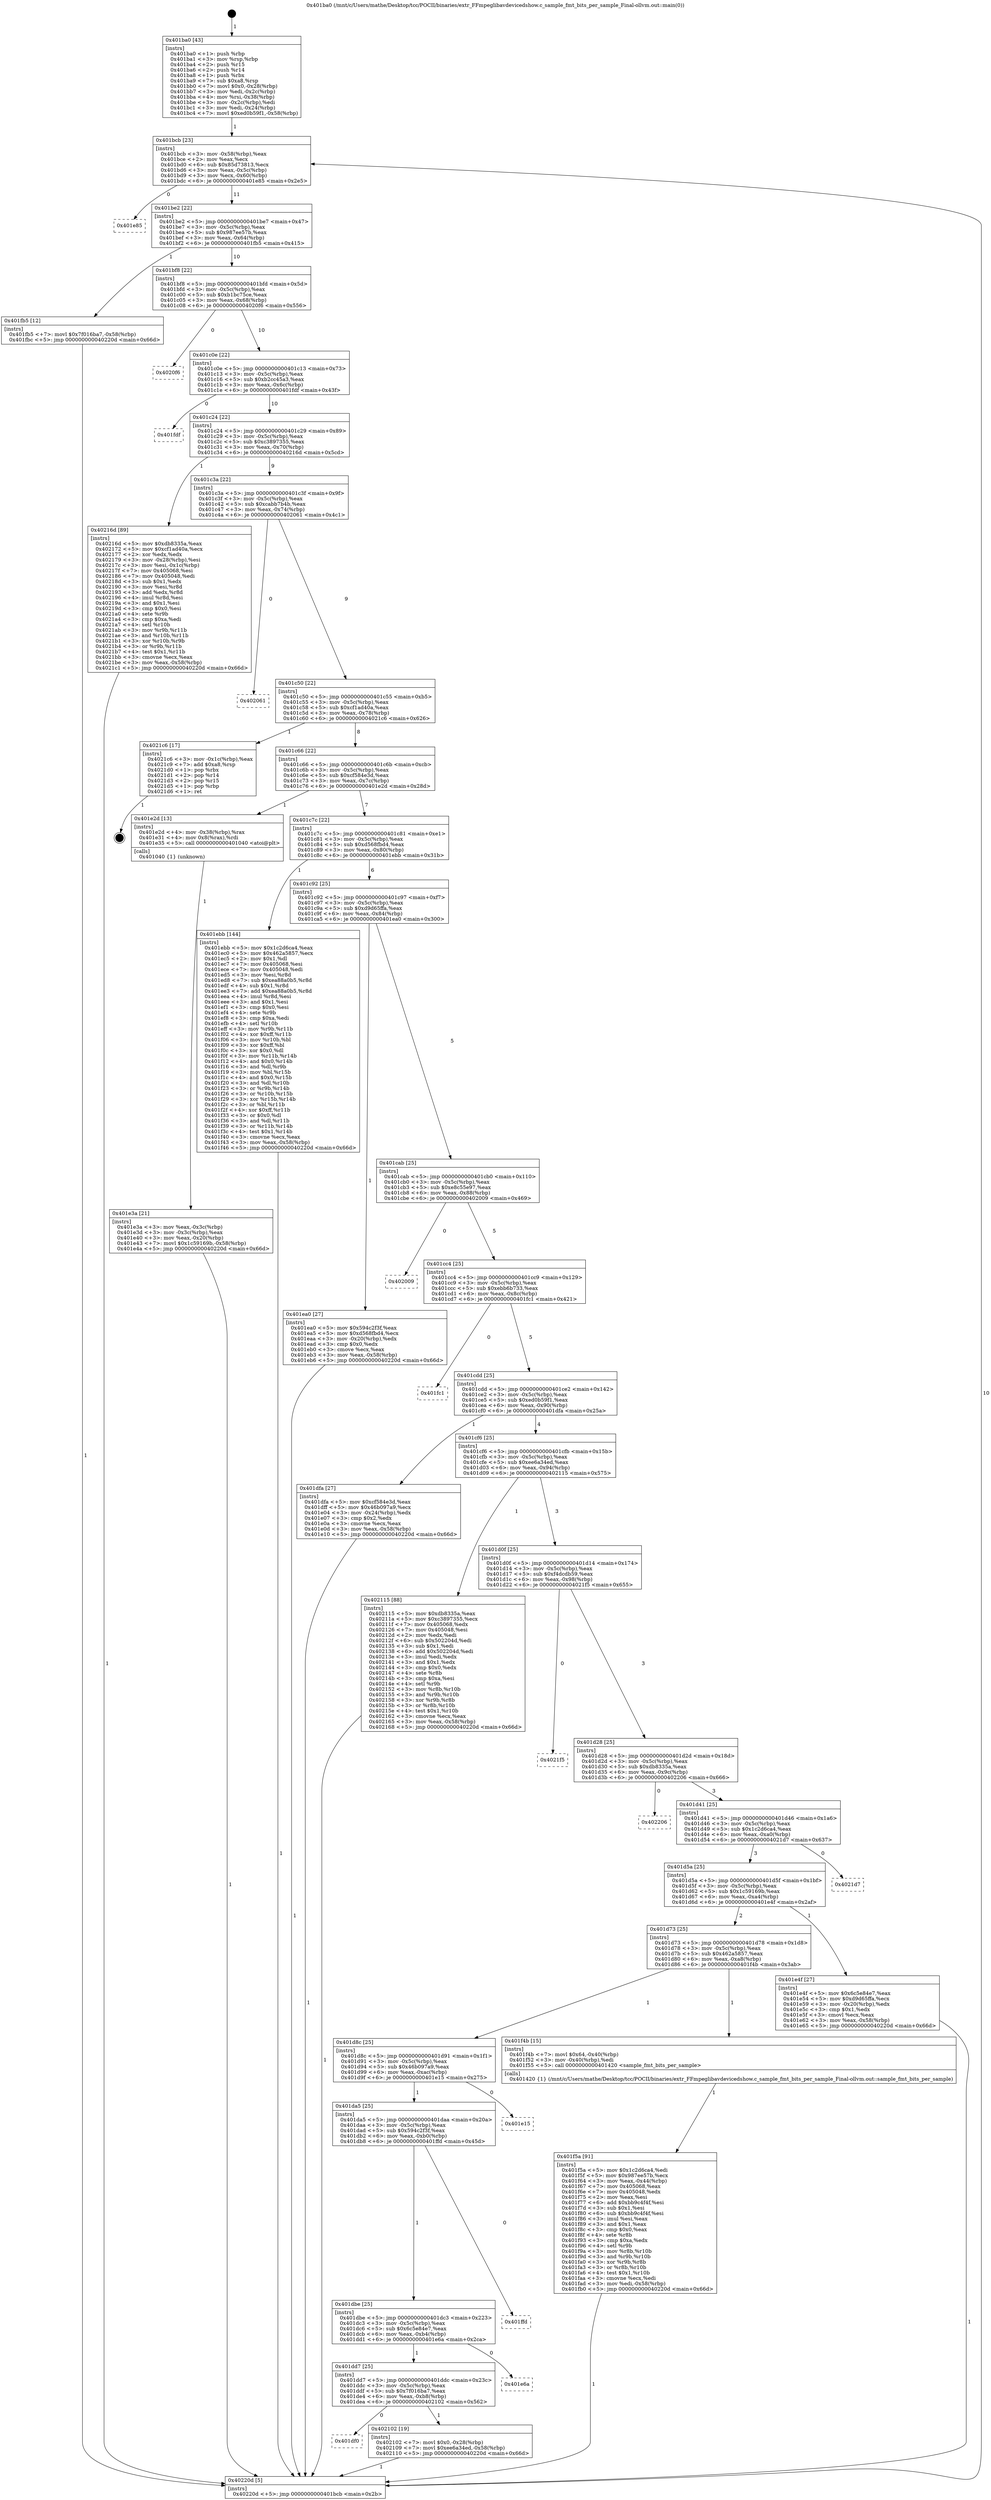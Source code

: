digraph "0x401ba0" {
  label = "0x401ba0 (/mnt/c/Users/mathe/Desktop/tcc/POCII/binaries/extr_FFmpeglibavdevicedshow.c_sample_fmt_bits_per_sample_Final-ollvm.out::main(0))"
  labelloc = "t"
  node[shape=record]

  Entry [label="",width=0.3,height=0.3,shape=circle,fillcolor=black,style=filled]
  "0x401bcb" [label="{
     0x401bcb [23]\l
     | [instrs]\l
     &nbsp;&nbsp;0x401bcb \<+3\>: mov -0x58(%rbp),%eax\l
     &nbsp;&nbsp;0x401bce \<+2\>: mov %eax,%ecx\l
     &nbsp;&nbsp;0x401bd0 \<+6\>: sub $0x85d73813,%ecx\l
     &nbsp;&nbsp;0x401bd6 \<+3\>: mov %eax,-0x5c(%rbp)\l
     &nbsp;&nbsp;0x401bd9 \<+3\>: mov %ecx,-0x60(%rbp)\l
     &nbsp;&nbsp;0x401bdc \<+6\>: je 0000000000401e85 \<main+0x2e5\>\l
  }"]
  "0x401e85" [label="{
     0x401e85\l
  }", style=dashed]
  "0x401be2" [label="{
     0x401be2 [22]\l
     | [instrs]\l
     &nbsp;&nbsp;0x401be2 \<+5\>: jmp 0000000000401be7 \<main+0x47\>\l
     &nbsp;&nbsp;0x401be7 \<+3\>: mov -0x5c(%rbp),%eax\l
     &nbsp;&nbsp;0x401bea \<+5\>: sub $0x987ee57b,%eax\l
     &nbsp;&nbsp;0x401bef \<+3\>: mov %eax,-0x64(%rbp)\l
     &nbsp;&nbsp;0x401bf2 \<+6\>: je 0000000000401fb5 \<main+0x415\>\l
  }"]
  Exit [label="",width=0.3,height=0.3,shape=circle,fillcolor=black,style=filled,peripheries=2]
  "0x401fb5" [label="{
     0x401fb5 [12]\l
     | [instrs]\l
     &nbsp;&nbsp;0x401fb5 \<+7\>: movl $0x7f016ba7,-0x58(%rbp)\l
     &nbsp;&nbsp;0x401fbc \<+5\>: jmp 000000000040220d \<main+0x66d\>\l
  }"]
  "0x401bf8" [label="{
     0x401bf8 [22]\l
     | [instrs]\l
     &nbsp;&nbsp;0x401bf8 \<+5\>: jmp 0000000000401bfd \<main+0x5d\>\l
     &nbsp;&nbsp;0x401bfd \<+3\>: mov -0x5c(%rbp),%eax\l
     &nbsp;&nbsp;0x401c00 \<+5\>: sub $0xb1bc75ce,%eax\l
     &nbsp;&nbsp;0x401c05 \<+3\>: mov %eax,-0x68(%rbp)\l
     &nbsp;&nbsp;0x401c08 \<+6\>: je 00000000004020f6 \<main+0x556\>\l
  }"]
  "0x401df0" [label="{
     0x401df0\l
  }", style=dashed]
  "0x4020f6" [label="{
     0x4020f6\l
  }", style=dashed]
  "0x401c0e" [label="{
     0x401c0e [22]\l
     | [instrs]\l
     &nbsp;&nbsp;0x401c0e \<+5\>: jmp 0000000000401c13 \<main+0x73\>\l
     &nbsp;&nbsp;0x401c13 \<+3\>: mov -0x5c(%rbp),%eax\l
     &nbsp;&nbsp;0x401c16 \<+5\>: sub $0xb2cc45a3,%eax\l
     &nbsp;&nbsp;0x401c1b \<+3\>: mov %eax,-0x6c(%rbp)\l
     &nbsp;&nbsp;0x401c1e \<+6\>: je 0000000000401fdf \<main+0x43f\>\l
  }"]
  "0x402102" [label="{
     0x402102 [19]\l
     | [instrs]\l
     &nbsp;&nbsp;0x402102 \<+7\>: movl $0x0,-0x28(%rbp)\l
     &nbsp;&nbsp;0x402109 \<+7\>: movl $0xee6a34ed,-0x58(%rbp)\l
     &nbsp;&nbsp;0x402110 \<+5\>: jmp 000000000040220d \<main+0x66d\>\l
  }"]
  "0x401fdf" [label="{
     0x401fdf\l
  }", style=dashed]
  "0x401c24" [label="{
     0x401c24 [22]\l
     | [instrs]\l
     &nbsp;&nbsp;0x401c24 \<+5\>: jmp 0000000000401c29 \<main+0x89\>\l
     &nbsp;&nbsp;0x401c29 \<+3\>: mov -0x5c(%rbp),%eax\l
     &nbsp;&nbsp;0x401c2c \<+5\>: sub $0xc3897355,%eax\l
     &nbsp;&nbsp;0x401c31 \<+3\>: mov %eax,-0x70(%rbp)\l
     &nbsp;&nbsp;0x401c34 \<+6\>: je 000000000040216d \<main+0x5cd\>\l
  }"]
  "0x401dd7" [label="{
     0x401dd7 [25]\l
     | [instrs]\l
     &nbsp;&nbsp;0x401dd7 \<+5\>: jmp 0000000000401ddc \<main+0x23c\>\l
     &nbsp;&nbsp;0x401ddc \<+3\>: mov -0x5c(%rbp),%eax\l
     &nbsp;&nbsp;0x401ddf \<+5\>: sub $0x7f016ba7,%eax\l
     &nbsp;&nbsp;0x401de4 \<+6\>: mov %eax,-0xb8(%rbp)\l
     &nbsp;&nbsp;0x401dea \<+6\>: je 0000000000402102 \<main+0x562\>\l
  }"]
  "0x40216d" [label="{
     0x40216d [89]\l
     | [instrs]\l
     &nbsp;&nbsp;0x40216d \<+5\>: mov $0xdb8335a,%eax\l
     &nbsp;&nbsp;0x402172 \<+5\>: mov $0xcf1ad40a,%ecx\l
     &nbsp;&nbsp;0x402177 \<+2\>: xor %edx,%edx\l
     &nbsp;&nbsp;0x402179 \<+3\>: mov -0x28(%rbp),%esi\l
     &nbsp;&nbsp;0x40217c \<+3\>: mov %esi,-0x1c(%rbp)\l
     &nbsp;&nbsp;0x40217f \<+7\>: mov 0x405068,%esi\l
     &nbsp;&nbsp;0x402186 \<+7\>: mov 0x405048,%edi\l
     &nbsp;&nbsp;0x40218d \<+3\>: sub $0x1,%edx\l
     &nbsp;&nbsp;0x402190 \<+3\>: mov %esi,%r8d\l
     &nbsp;&nbsp;0x402193 \<+3\>: add %edx,%r8d\l
     &nbsp;&nbsp;0x402196 \<+4\>: imul %r8d,%esi\l
     &nbsp;&nbsp;0x40219a \<+3\>: and $0x1,%esi\l
     &nbsp;&nbsp;0x40219d \<+3\>: cmp $0x0,%esi\l
     &nbsp;&nbsp;0x4021a0 \<+4\>: sete %r9b\l
     &nbsp;&nbsp;0x4021a4 \<+3\>: cmp $0xa,%edi\l
     &nbsp;&nbsp;0x4021a7 \<+4\>: setl %r10b\l
     &nbsp;&nbsp;0x4021ab \<+3\>: mov %r9b,%r11b\l
     &nbsp;&nbsp;0x4021ae \<+3\>: and %r10b,%r11b\l
     &nbsp;&nbsp;0x4021b1 \<+3\>: xor %r10b,%r9b\l
     &nbsp;&nbsp;0x4021b4 \<+3\>: or %r9b,%r11b\l
     &nbsp;&nbsp;0x4021b7 \<+4\>: test $0x1,%r11b\l
     &nbsp;&nbsp;0x4021bb \<+3\>: cmovne %ecx,%eax\l
     &nbsp;&nbsp;0x4021be \<+3\>: mov %eax,-0x58(%rbp)\l
     &nbsp;&nbsp;0x4021c1 \<+5\>: jmp 000000000040220d \<main+0x66d\>\l
  }"]
  "0x401c3a" [label="{
     0x401c3a [22]\l
     | [instrs]\l
     &nbsp;&nbsp;0x401c3a \<+5\>: jmp 0000000000401c3f \<main+0x9f\>\l
     &nbsp;&nbsp;0x401c3f \<+3\>: mov -0x5c(%rbp),%eax\l
     &nbsp;&nbsp;0x401c42 \<+5\>: sub $0xcabb7b4b,%eax\l
     &nbsp;&nbsp;0x401c47 \<+3\>: mov %eax,-0x74(%rbp)\l
     &nbsp;&nbsp;0x401c4a \<+6\>: je 0000000000402061 \<main+0x4c1\>\l
  }"]
  "0x401e6a" [label="{
     0x401e6a\l
  }", style=dashed]
  "0x402061" [label="{
     0x402061\l
  }", style=dashed]
  "0x401c50" [label="{
     0x401c50 [22]\l
     | [instrs]\l
     &nbsp;&nbsp;0x401c50 \<+5\>: jmp 0000000000401c55 \<main+0xb5\>\l
     &nbsp;&nbsp;0x401c55 \<+3\>: mov -0x5c(%rbp),%eax\l
     &nbsp;&nbsp;0x401c58 \<+5\>: sub $0xcf1ad40a,%eax\l
     &nbsp;&nbsp;0x401c5d \<+3\>: mov %eax,-0x78(%rbp)\l
     &nbsp;&nbsp;0x401c60 \<+6\>: je 00000000004021c6 \<main+0x626\>\l
  }"]
  "0x401dbe" [label="{
     0x401dbe [25]\l
     | [instrs]\l
     &nbsp;&nbsp;0x401dbe \<+5\>: jmp 0000000000401dc3 \<main+0x223\>\l
     &nbsp;&nbsp;0x401dc3 \<+3\>: mov -0x5c(%rbp),%eax\l
     &nbsp;&nbsp;0x401dc6 \<+5\>: sub $0x6c5e84e7,%eax\l
     &nbsp;&nbsp;0x401dcb \<+6\>: mov %eax,-0xb4(%rbp)\l
     &nbsp;&nbsp;0x401dd1 \<+6\>: je 0000000000401e6a \<main+0x2ca\>\l
  }"]
  "0x4021c6" [label="{
     0x4021c6 [17]\l
     | [instrs]\l
     &nbsp;&nbsp;0x4021c6 \<+3\>: mov -0x1c(%rbp),%eax\l
     &nbsp;&nbsp;0x4021c9 \<+7\>: add $0xa8,%rsp\l
     &nbsp;&nbsp;0x4021d0 \<+1\>: pop %rbx\l
     &nbsp;&nbsp;0x4021d1 \<+2\>: pop %r14\l
     &nbsp;&nbsp;0x4021d3 \<+2\>: pop %r15\l
     &nbsp;&nbsp;0x4021d5 \<+1\>: pop %rbp\l
     &nbsp;&nbsp;0x4021d6 \<+1\>: ret\l
  }"]
  "0x401c66" [label="{
     0x401c66 [22]\l
     | [instrs]\l
     &nbsp;&nbsp;0x401c66 \<+5\>: jmp 0000000000401c6b \<main+0xcb\>\l
     &nbsp;&nbsp;0x401c6b \<+3\>: mov -0x5c(%rbp),%eax\l
     &nbsp;&nbsp;0x401c6e \<+5\>: sub $0xcf584e3d,%eax\l
     &nbsp;&nbsp;0x401c73 \<+3\>: mov %eax,-0x7c(%rbp)\l
     &nbsp;&nbsp;0x401c76 \<+6\>: je 0000000000401e2d \<main+0x28d\>\l
  }"]
  "0x401ffd" [label="{
     0x401ffd\l
  }", style=dashed]
  "0x401e2d" [label="{
     0x401e2d [13]\l
     | [instrs]\l
     &nbsp;&nbsp;0x401e2d \<+4\>: mov -0x38(%rbp),%rax\l
     &nbsp;&nbsp;0x401e31 \<+4\>: mov 0x8(%rax),%rdi\l
     &nbsp;&nbsp;0x401e35 \<+5\>: call 0000000000401040 \<atoi@plt\>\l
     | [calls]\l
     &nbsp;&nbsp;0x401040 \{1\} (unknown)\l
  }"]
  "0x401c7c" [label="{
     0x401c7c [22]\l
     | [instrs]\l
     &nbsp;&nbsp;0x401c7c \<+5\>: jmp 0000000000401c81 \<main+0xe1\>\l
     &nbsp;&nbsp;0x401c81 \<+3\>: mov -0x5c(%rbp),%eax\l
     &nbsp;&nbsp;0x401c84 \<+5\>: sub $0xd568fbd4,%eax\l
     &nbsp;&nbsp;0x401c89 \<+3\>: mov %eax,-0x80(%rbp)\l
     &nbsp;&nbsp;0x401c8c \<+6\>: je 0000000000401ebb \<main+0x31b\>\l
  }"]
  "0x401da5" [label="{
     0x401da5 [25]\l
     | [instrs]\l
     &nbsp;&nbsp;0x401da5 \<+5\>: jmp 0000000000401daa \<main+0x20a\>\l
     &nbsp;&nbsp;0x401daa \<+3\>: mov -0x5c(%rbp),%eax\l
     &nbsp;&nbsp;0x401dad \<+5\>: sub $0x594c2f3f,%eax\l
     &nbsp;&nbsp;0x401db2 \<+6\>: mov %eax,-0xb0(%rbp)\l
     &nbsp;&nbsp;0x401db8 \<+6\>: je 0000000000401ffd \<main+0x45d\>\l
  }"]
  "0x401ebb" [label="{
     0x401ebb [144]\l
     | [instrs]\l
     &nbsp;&nbsp;0x401ebb \<+5\>: mov $0x1c2d6ca4,%eax\l
     &nbsp;&nbsp;0x401ec0 \<+5\>: mov $0x462a5857,%ecx\l
     &nbsp;&nbsp;0x401ec5 \<+2\>: mov $0x1,%dl\l
     &nbsp;&nbsp;0x401ec7 \<+7\>: mov 0x405068,%esi\l
     &nbsp;&nbsp;0x401ece \<+7\>: mov 0x405048,%edi\l
     &nbsp;&nbsp;0x401ed5 \<+3\>: mov %esi,%r8d\l
     &nbsp;&nbsp;0x401ed8 \<+7\>: sub $0xea88a0b5,%r8d\l
     &nbsp;&nbsp;0x401edf \<+4\>: sub $0x1,%r8d\l
     &nbsp;&nbsp;0x401ee3 \<+7\>: add $0xea88a0b5,%r8d\l
     &nbsp;&nbsp;0x401eea \<+4\>: imul %r8d,%esi\l
     &nbsp;&nbsp;0x401eee \<+3\>: and $0x1,%esi\l
     &nbsp;&nbsp;0x401ef1 \<+3\>: cmp $0x0,%esi\l
     &nbsp;&nbsp;0x401ef4 \<+4\>: sete %r9b\l
     &nbsp;&nbsp;0x401ef8 \<+3\>: cmp $0xa,%edi\l
     &nbsp;&nbsp;0x401efb \<+4\>: setl %r10b\l
     &nbsp;&nbsp;0x401eff \<+3\>: mov %r9b,%r11b\l
     &nbsp;&nbsp;0x401f02 \<+4\>: xor $0xff,%r11b\l
     &nbsp;&nbsp;0x401f06 \<+3\>: mov %r10b,%bl\l
     &nbsp;&nbsp;0x401f09 \<+3\>: xor $0xff,%bl\l
     &nbsp;&nbsp;0x401f0c \<+3\>: xor $0x0,%dl\l
     &nbsp;&nbsp;0x401f0f \<+3\>: mov %r11b,%r14b\l
     &nbsp;&nbsp;0x401f12 \<+4\>: and $0x0,%r14b\l
     &nbsp;&nbsp;0x401f16 \<+3\>: and %dl,%r9b\l
     &nbsp;&nbsp;0x401f19 \<+3\>: mov %bl,%r15b\l
     &nbsp;&nbsp;0x401f1c \<+4\>: and $0x0,%r15b\l
     &nbsp;&nbsp;0x401f20 \<+3\>: and %dl,%r10b\l
     &nbsp;&nbsp;0x401f23 \<+3\>: or %r9b,%r14b\l
     &nbsp;&nbsp;0x401f26 \<+3\>: or %r10b,%r15b\l
     &nbsp;&nbsp;0x401f29 \<+3\>: xor %r15b,%r14b\l
     &nbsp;&nbsp;0x401f2c \<+3\>: or %bl,%r11b\l
     &nbsp;&nbsp;0x401f2f \<+4\>: xor $0xff,%r11b\l
     &nbsp;&nbsp;0x401f33 \<+3\>: or $0x0,%dl\l
     &nbsp;&nbsp;0x401f36 \<+3\>: and %dl,%r11b\l
     &nbsp;&nbsp;0x401f39 \<+3\>: or %r11b,%r14b\l
     &nbsp;&nbsp;0x401f3c \<+4\>: test $0x1,%r14b\l
     &nbsp;&nbsp;0x401f40 \<+3\>: cmovne %ecx,%eax\l
     &nbsp;&nbsp;0x401f43 \<+3\>: mov %eax,-0x58(%rbp)\l
     &nbsp;&nbsp;0x401f46 \<+5\>: jmp 000000000040220d \<main+0x66d\>\l
  }"]
  "0x401c92" [label="{
     0x401c92 [25]\l
     | [instrs]\l
     &nbsp;&nbsp;0x401c92 \<+5\>: jmp 0000000000401c97 \<main+0xf7\>\l
     &nbsp;&nbsp;0x401c97 \<+3\>: mov -0x5c(%rbp),%eax\l
     &nbsp;&nbsp;0x401c9a \<+5\>: sub $0xd9d65ffa,%eax\l
     &nbsp;&nbsp;0x401c9f \<+6\>: mov %eax,-0x84(%rbp)\l
     &nbsp;&nbsp;0x401ca5 \<+6\>: je 0000000000401ea0 \<main+0x300\>\l
  }"]
  "0x401e15" [label="{
     0x401e15\l
  }", style=dashed]
  "0x401ea0" [label="{
     0x401ea0 [27]\l
     | [instrs]\l
     &nbsp;&nbsp;0x401ea0 \<+5\>: mov $0x594c2f3f,%eax\l
     &nbsp;&nbsp;0x401ea5 \<+5\>: mov $0xd568fbd4,%ecx\l
     &nbsp;&nbsp;0x401eaa \<+3\>: mov -0x20(%rbp),%edx\l
     &nbsp;&nbsp;0x401ead \<+3\>: cmp $0x0,%edx\l
     &nbsp;&nbsp;0x401eb0 \<+3\>: cmove %ecx,%eax\l
     &nbsp;&nbsp;0x401eb3 \<+3\>: mov %eax,-0x58(%rbp)\l
     &nbsp;&nbsp;0x401eb6 \<+5\>: jmp 000000000040220d \<main+0x66d\>\l
  }"]
  "0x401cab" [label="{
     0x401cab [25]\l
     | [instrs]\l
     &nbsp;&nbsp;0x401cab \<+5\>: jmp 0000000000401cb0 \<main+0x110\>\l
     &nbsp;&nbsp;0x401cb0 \<+3\>: mov -0x5c(%rbp),%eax\l
     &nbsp;&nbsp;0x401cb3 \<+5\>: sub $0xe8c55e97,%eax\l
     &nbsp;&nbsp;0x401cb8 \<+6\>: mov %eax,-0x88(%rbp)\l
     &nbsp;&nbsp;0x401cbe \<+6\>: je 0000000000402009 \<main+0x469\>\l
  }"]
  "0x401f5a" [label="{
     0x401f5a [91]\l
     | [instrs]\l
     &nbsp;&nbsp;0x401f5a \<+5\>: mov $0x1c2d6ca4,%edi\l
     &nbsp;&nbsp;0x401f5f \<+5\>: mov $0x987ee57b,%ecx\l
     &nbsp;&nbsp;0x401f64 \<+3\>: mov %eax,-0x44(%rbp)\l
     &nbsp;&nbsp;0x401f67 \<+7\>: mov 0x405068,%eax\l
     &nbsp;&nbsp;0x401f6e \<+7\>: mov 0x405048,%edx\l
     &nbsp;&nbsp;0x401f75 \<+2\>: mov %eax,%esi\l
     &nbsp;&nbsp;0x401f77 \<+6\>: add $0xbb9c4f4f,%esi\l
     &nbsp;&nbsp;0x401f7d \<+3\>: sub $0x1,%esi\l
     &nbsp;&nbsp;0x401f80 \<+6\>: sub $0xbb9c4f4f,%esi\l
     &nbsp;&nbsp;0x401f86 \<+3\>: imul %esi,%eax\l
     &nbsp;&nbsp;0x401f89 \<+3\>: and $0x1,%eax\l
     &nbsp;&nbsp;0x401f8c \<+3\>: cmp $0x0,%eax\l
     &nbsp;&nbsp;0x401f8f \<+4\>: sete %r8b\l
     &nbsp;&nbsp;0x401f93 \<+3\>: cmp $0xa,%edx\l
     &nbsp;&nbsp;0x401f96 \<+4\>: setl %r9b\l
     &nbsp;&nbsp;0x401f9a \<+3\>: mov %r8b,%r10b\l
     &nbsp;&nbsp;0x401f9d \<+3\>: and %r9b,%r10b\l
     &nbsp;&nbsp;0x401fa0 \<+3\>: xor %r9b,%r8b\l
     &nbsp;&nbsp;0x401fa3 \<+3\>: or %r8b,%r10b\l
     &nbsp;&nbsp;0x401fa6 \<+4\>: test $0x1,%r10b\l
     &nbsp;&nbsp;0x401faa \<+3\>: cmovne %ecx,%edi\l
     &nbsp;&nbsp;0x401fad \<+3\>: mov %edi,-0x58(%rbp)\l
     &nbsp;&nbsp;0x401fb0 \<+5\>: jmp 000000000040220d \<main+0x66d\>\l
  }"]
  "0x402009" [label="{
     0x402009\l
  }", style=dashed]
  "0x401cc4" [label="{
     0x401cc4 [25]\l
     | [instrs]\l
     &nbsp;&nbsp;0x401cc4 \<+5\>: jmp 0000000000401cc9 \<main+0x129\>\l
     &nbsp;&nbsp;0x401cc9 \<+3\>: mov -0x5c(%rbp),%eax\l
     &nbsp;&nbsp;0x401ccc \<+5\>: sub $0xebb6b733,%eax\l
     &nbsp;&nbsp;0x401cd1 \<+6\>: mov %eax,-0x8c(%rbp)\l
     &nbsp;&nbsp;0x401cd7 \<+6\>: je 0000000000401fc1 \<main+0x421\>\l
  }"]
  "0x401d8c" [label="{
     0x401d8c [25]\l
     | [instrs]\l
     &nbsp;&nbsp;0x401d8c \<+5\>: jmp 0000000000401d91 \<main+0x1f1\>\l
     &nbsp;&nbsp;0x401d91 \<+3\>: mov -0x5c(%rbp),%eax\l
     &nbsp;&nbsp;0x401d94 \<+5\>: sub $0x46b097a9,%eax\l
     &nbsp;&nbsp;0x401d99 \<+6\>: mov %eax,-0xac(%rbp)\l
     &nbsp;&nbsp;0x401d9f \<+6\>: je 0000000000401e15 \<main+0x275\>\l
  }"]
  "0x401fc1" [label="{
     0x401fc1\l
  }", style=dashed]
  "0x401cdd" [label="{
     0x401cdd [25]\l
     | [instrs]\l
     &nbsp;&nbsp;0x401cdd \<+5\>: jmp 0000000000401ce2 \<main+0x142\>\l
     &nbsp;&nbsp;0x401ce2 \<+3\>: mov -0x5c(%rbp),%eax\l
     &nbsp;&nbsp;0x401ce5 \<+5\>: sub $0xed0b59f1,%eax\l
     &nbsp;&nbsp;0x401cea \<+6\>: mov %eax,-0x90(%rbp)\l
     &nbsp;&nbsp;0x401cf0 \<+6\>: je 0000000000401dfa \<main+0x25a\>\l
  }"]
  "0x401f4b" [label="{
     0x401f4b [15]\l
     | [instrs]\l
     &nbsp;&nbsp;0x401f4b \<+7\>: movl $0x64,-0x40(%rbp)\l
     &nbsp;&nbsp;0x401f52 \<+3\>: mov -0x40(%rbp),%edi\l
     &nbsp;&nbsp;0x401f55 \<+5\>: call 0000000000401420 \<sample_fmt_bits_per_sample\>\l
     | [calls]\l
     &nbsp;&nbsp;0x401420 \{1\} (/mnt/c/Users/mathe/Desktop/tcc/POCII/binaries/extr_FFmpeglibavdevicedshow.c_sample_fmt_bits_per_sample_Final-ollvm.out::sample_fmt_bits_per_sample)\l
  }"]
  "0x401dfa" [label="{
     0x401dfa [27]\l
     | [instrs]\l
     &nbsp;&nbsp;0x401dfa \<+5\>: mov $0xcf584e3d,%eax\l
     &nbsp;&nbsp;0x401dff \<+5\>: mov $0x46b097a9,%ecx\l
     &nbsp;&nbsp;0x401e04 \<+3\>: mov -0x24(%rbp),%edx\l
     &nbsp;&nbsp;0x401e07 \<+3\>: cmp $0x2,%edx\l
     &nbsp;&nbsp;0x401e0a \<+3\>: cmovne %ecx,%eax\l
     &nbsp;&nbsp;0x401e0d \<+3\>: mov %eax,-0x58(%rbp)\l
     &nbsp;&nbsp;0x401e10 \<+5\>: jmp 000000000040220d \<main+0x66d\>\l
  }"]
  "0x401cf6" [label="{
     0x401cf6 [25]\l
     | [instrs]\l
     &nbsp;&nbsp;0x401cf6 \<+5\>: jmp 0000000000401cfb \<main+0x15b\>\l
     &nbsp;&nbsp;0x401cfb \<+3\>: mov -0x5c(%rbp),%eax\l
     &nbsp;&nbsp;0x401cfe \<+5\>: sub $0xee6a34ed,%eax\l
     &nbsp;&nbsp;0x401d03 \<+6\>: mov %eax,-0x94(%rbp)\l
     &nbsp;&nbsp;0x401d09 \<+6\>: je 0000000000402115 \<main+0x575\>\l
  }"]
  "0x40220d" [label="{
     0x40220d [5]\l
     | [instrs]\l
     &nbsp;&nbsp;0x40220d \<+5\>: jmp 0000000000401bcb \<main+0x2b\>\l
  }"]
  "0x401ba0" [label="{
     0x401ba0 [43]\l
     | [instrs]\l
     &nbsp;&nbsp;0x401ba0 \<+1\>: push %rbp\l
     &nbsp;&nbsp;0x401ba1 \<+3\>: mov %rsp,%rbp\l
     &nbsp;&nbsp;0x401ba4 \<+2\>: push %r15\l
     &nbsp;&nbsp;0x401ba6 \<+2\>: push %r14\l
     &nbsp;&nbsp;0x401ba8 \<+1\>: push %rbx\l
     &nbsp;&nbsp;0x401ba9 \<+7\>: sub $0xa8,%rsp\l
     &nbsp;&nbsp;0x401bb0 \<+7\>: movl $0x0,-0x28(%rbp)\l
     &nbsp;&nbsp;0x401bb7 \<+3\>: mov %edi,-0x2c(%rbp)\l
     &nbsp;&nbsp;0x401bba \<+4\>: mov %rsi,-0x38(%rbp)\l
     &nbsp;&nbsp;0x401bbe \<+3\>: mov -0x2c(%rbp),%edi\l
     &nbsp;&nbsp;0x401bc1 \<+3\>: mov %edi,-0x24(%rbp)\l
     &nbsp;&nbsp;0x401bc4 \<+7\>: movl $0xed0b59f1,-0x58(%rbp)\l
  }"]
  "0x401e3a" [label="{
     0x401e3a [21]\l
     | [instrs]\l
     &nbsp;&nbsp;0x401e3a \<+3\>: mov %eax,-0x3c(%rbp)\l
     &nbsp;&nbsp;0x401e3d \<+3\>: mov -0x3c(%rbp),%eax\l
     &nbsp;&nbsp;0x401e40 \<+3\>: mov %eax,-0x20(%rbp)\l
     &nbsp;&nbsp;0x401e43 \<+7\>: movl $0x1c59169b,-0x58(%rbp)\l
     &nbsp;&nbsp;0x401e4a \<+5\>: jmp 000000000040220d \<main+0x66d\>\l
  }"]
  "0x401d73" [label="{
     0x401d73 [25]\l
     | [instrs]\l
     &nbsp;&nbsp;0x401d73 \<+5\>: jmp 0000000000401d78 \<main+0x1d8\>\l
     &nbsp;&nbsp;0x401d78 \<+3\>: mov -0x5c(%rbp),%eax\l
     &nbsp;&nbsp;0x401d7b \<+5\>: sub $0x462a5857,%eax\l
     &nbsp;&nbsp;0x401d80 \<+6\>: mov %eax,-0xa8(%rbp)\l
     &nbsp;&nbsp;0x401d86 \<+6\>: je 0000000000401f4b \<main+0x3ab\>\l
  }"]
  "0x402115" [label="{
     0x402115 [88]\l
     | [instrs]\l
     &nbsp;&nbsp;0x402115 \<+5\>: mov $0xdb8335a,%eax\l
     &nbsp;&nbsp;0x40211a \<+5\>: mov $0xc3897355,%ecx\l
     &nbsp;&nbsp;0x40211f \<+7\>: mov 0x405068,%edx\l
     &nbsp;&nbsp;0x402126 \<+7\>: mov 0x405048,%esi\l
     &nbsp;&nbsp;0x40212d \<+2\>: mov %edx,%edi\l
     &nbsp;&nbsp;0x40212f \<+6\>: sub $0x502204d,%edi\l
     &nbsp;&nbsp;0x402135 \<+3\>: sub $0x1,%edi\l
     &nbsp;&nbsp;0x402138 \<+6\>: add $0x502204d,%edi\l
     &nbsp;&nbsp;0x40213e \<+3\>: imul %edi,%edx\l
     &nbsp;&nbsp;0x402141 \<+3\>: and $0x1,%edx\l
     &nbsp;&nbsp;0x402144 \<+3\>: cmp $0x0,%edx\l
     &nbsp;&nbsp;0x402147 \<+4\>: sete %r8b\l
     &nbsp;&nbsp;0x40214b \<+3\>: cmp $0xa,%esi\l
     &nbsp;&nbsp;0x40214e \<+4\>: setl %r9b\l
     &nbsp;&nbsp;0x402152 \<+3\>: mov %r8b,%r10b\l
     &nbsp;&nbsp;0x402155 \<+3\>: and %r9b,%r10b\l
     &nbsp;&nbsp;0x402158 \<+3\>: xor %r9b,%r8b\l
     &nbsp;&nbsp;0x40215b \<+3\>: or %r8b,%r10b\l
     &nbsp;&nbsp;0x40215e \<+4\>: test $0x1,%r10b\l
     &nbsp;&nbsp;0x402162 \<+3\>: cmovne %ecx,%eax\l
     &nbsp;&nbsp;0x402165 \<+3\>: mov %eax,-0x58(%rbp)\l
     &nbsp;&nbsp;0x402168 \<+5\>: jmp 000000000040220d \<main+0x66d\>\l
  }"]
  "0x401d0f" [label="{
     0x401d0f [25]\l
     | [instrs]\l
     &nbsp;&nbsp;0x401d0f \<+5\>: jmp 0000000000401d14 \<main+0x174\>\l
     &nbsp;&nbsp;0x401d14 \<+3\>: mov -0x5c(%rbp),%eax\l
     &nbsp;&nbsp;0x401d17 \<+5\>: sub $0xf4dcdb59,%eax\l
     &nbsp;&nbsp;0x401d1c \<+6\>: mov %eax,-0x98(%rbp)\l
     &nbsp;&nbsp;0x401d22 \<+6\>: je 00000000004021f5 \<main+0x655\>\l
  }"]
  "0x401e4f" [label="{
     0x401e4f [27]\l
     | [instrs]\l
     &nbsp;&nbsp;0x401e4f \<+5\>: mov $0x6c5e84e7,%eax\l
     &nbsp;&nbsp;0x401e54 \<+5\>: mov $0xd9d65ffa,%ecx\l
     &nbsp;&nbsp;0x401e59 \<+3\>: mov -0x20(%rbp),%edx\l
     &nbsp;&nbsp;0x401e5c \<+3\>: cmp $0x1,%edx\l
     &nbsp;&nbsp;0x401e5f \<+3\>: cmovl %ecx,%eax\l
     &nbsp;&nbsp;0x401e62 \<+3\>: mov %eax,-0x58(%rbp)\l
     &nbsp;&nbsp;0x401e65 \<+5\>: jmp 000000000040220d \<main+0x66d\>\l
  }"]
  "0x4021f5" [label="{
     0x4021f5\l
  }", style=dashed]
  "0x401d28" [label="{
     0x401d28 [25]\l
     | [instrs]\l
     &nbsp;&nbsp;0x401d28 \<+5\>: jmp 0000000000401d2d \<main+0x18d\>\l
     &nbsp;&nbsp;0x401d2d \<+3\>: mov -0x5c(%rbp),%eax\l
     &nbsp;&nbsp;0x401d30 \<+5\>: sub $0xdb8335a,%eax\l
     &nbsp;&nbsp;0x401d35 \<+6\>: mov %eax,-0x9c(%rbp)\l
     &nbsp;&nbsp;0x401d3b \<+6\>: je 0000000000402206 \<main+0x666\>\l
  }"]
  "0x401d5a" [label="{
     0x401d5a [25]\l
     | [instrs]\l
     &nbsp;&nbsp;0x401d5a \<+5\>: jmp 0000000000401d5f \<main+0x1bf\>\l
     &nbsp;&nbsp;0x401d5f \<+3\>: mov -0x5c(%rbp),%eax\l
     &nbsp;&nbsp;0x401d62 \<+5\>: sub $0x1c59169b,%eax\l
     &nbsp;&nbsp;0x401d67 \<+6\>: mov %eax,-0xa4(%rbp)\l
     &nbsp;&nbsp;0x401d6d \<+6\>: je 0000000000401e4f \<main+0x2af\>\l
  }"]
  "0x402206" [label="{
     0x402206\l
  }", style=dashed]
  "0x401d41" [label="{
     0x401d41 [25]\l
     | [instrs]\l
     &nbsp;&nbsp;0x401d41 \<+5\>: jmp 0000000000401d46 \<main+0x1a6\>\l
     &nbsp;&nbsp;0x401d46 \<+3\>: mov -0x5c(%rbp),%eax\l
     &nbsp;&nbsp;0x401d49 \<+5\>: sub $0x1c2d6ca4,%eax\l
     &nbsp;&nbsp;0x401d4e \<+6\>: mov %eax,-0xa0(%rbp)\l
     &nbsp;&nbsp;0x401d54 \<+6\>: je 00000000004021d7 \<main+0x637\>\l
  }"]
  "0x4021d7" [label="{
     0x4021d7\l
  }", style=dashed]
  Entry -> "0x401ba0" [label=" 1"]
  "0x401bcb" -> "0x401e85" [label=" 0"]
  "0x401bcb" -> "0x401be2" [label=" 11"]
  "0x4021c6" -> Exit [label=" 1"]
  "0x401be2" -> "0x401fb5" [label=" 1"]
  "0x401be2" -> "0x401bf8" [label=" 10"]
  "0x40216d" -> "0x40220d" [label=" 1"]
  "0x401bf8" -> "0x4020f6" [label=" 0"]
  "0x401bf8" -> "0x401c0e" [label=" 10"]
  "0x402115" -> "0x40220d" [label=" 1"]
  "0x401c0e" -> "0x401fdf" [label=" 0"]
  "0x401c0e" -> "0x401c24" [label=" 10"]
  "0x402102" -> "0x40220d" [label=" 1"]
  "0x401c24" -> "0x40216d" [label=" 1"]
  "0x401c24" -> "0x401c3a" [label=" 9"]
  "0x401dd7" -> "0x402102" [label=" 1"]
  "0x401c3a" -> "0x402061" [label=" 0"]
  "0x401c3a" -> "0x401c50" [label=" 9"]
  "0x401dd7" -> "0x401df0" [label=" 0"]
  "0x401c50" -> "0x4021c6" [label=" 1"]
  "0x401c50" -> "0x401c66" [label=" 8"]
  "0x401dbe" -> "0x401e6a" [label=" 0"]
  "0x401c66" -> "0x401e2d" [label=" 1"]
  "0x401c66" -> "0x401c7c" [label=" 7"]
  "0x401dbe" -> "0x401dd7" [label=" 1"]
  "0x401c7c" -> "0x401ebb" [label=" 1"]
  "0x401c7c" -> "0x401c92" [label=" 6"]
  "0x401da5" -> "0x401ffd" [label=" 0"]
  "0x401c92" -> "0x401ea0" [label=" 1"]
  "0x401c92" -> "0x401cab" [label=" 5"]
  "0x401da5" -> "0x401dbe" [label=" 1"]
  "0x401cab" -> "0x402009" [label=" 0"]
  "0x401cab" -> "0x401cc4" [label=" 5"]
  "0x401d8c" -> "0x401e15" [label=" 0"]
  "0x401cc4" -> "0x401fc1" [label=" 0"]
  "0x401cc4" -> "0x401cdd" [label=" 5"]
  "0x401d8c" -> "0x401da5" [label=" 1"]
  "0x401cdd" -> "0x401dfa" [label=" 1"]
  "0x401cdd" -> "0x401cf6" [label=" 4"]
  "0x401dfa" -> "0x40220d" [label=" 1"]
  "0x401ba0" -> "0x401bcb" [label=" 1"]
  "0x40220d" -> "0x401bcb" [label=" 10"]
  "0x401e2d" -> "0x401e3a" [label=" 1"]
  "0x401e3a" -> "0x40220d" [label=" 1"]
  "0x401fb5" -> "0x40220d" [label=" 1"]
  "0x401cf6" -> "0x402115" [label=" 1"]
  "0x401cf6" -> "0x401d0f" [label=" 3"]
  "0x401f4b" -> "0x401f5a" [label=" 1"]
  "0x401d0f" -> "0x4021f5" [label=" 0"]
  "0x401d0f" -> "0x401d28" [label=" 3"]
  "0x401d73" -> "0x401d8c" [label=" 1"]
  "0x401d28" -> "0x402206" [label=" 0"]
  "0x401d28" -> "0x401d41" [label=" 3"]
  "0x401f5a" -> "0x40220d" [label=" 1"]
  "0x401d41" -> "0x4021d7" [label=" 0"]
  "0x401d41" -> "0x401d5a" [label=" 3"]
  "0x401d73" -> "0x401f4b" [label=" 1"]
  "0x401d5a" -> "0x401e4f" [label=" 1"]
  "0x401d5a" -> "0x401d73" [label=" 2"]
  "0x401e4f" -> "0x40220d" [label=" 1"]
  "0x401ea0" -> "0x40220d" [label=" 1"]
  "0x401ebb" -> "0x40220d" [label=" 1"]
}
